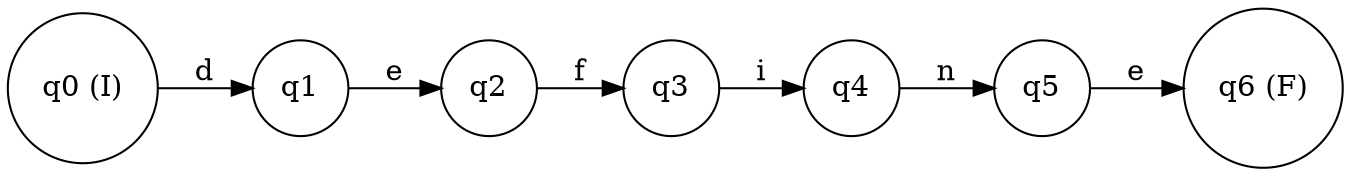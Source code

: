 digraph finite_state_machine {
rankdir=LR;
node [shape = circle];
q0 [label="q0 (I)"];
q1 [label="q1"];
q2 [label="q2"];
q3 [label="q3"];
q4 [label="q4"];
q5 [label="q5"];
q6 [label="q6 (F)"];
q0 -> q1 [label="d"];
q1 -> q2 [label="e"];
q2 -> q3 [label="f"];
q3 -> q4 [label="i"];
q4 -> q5 [label="n"];
q5 -> q6 [label="e"];
}